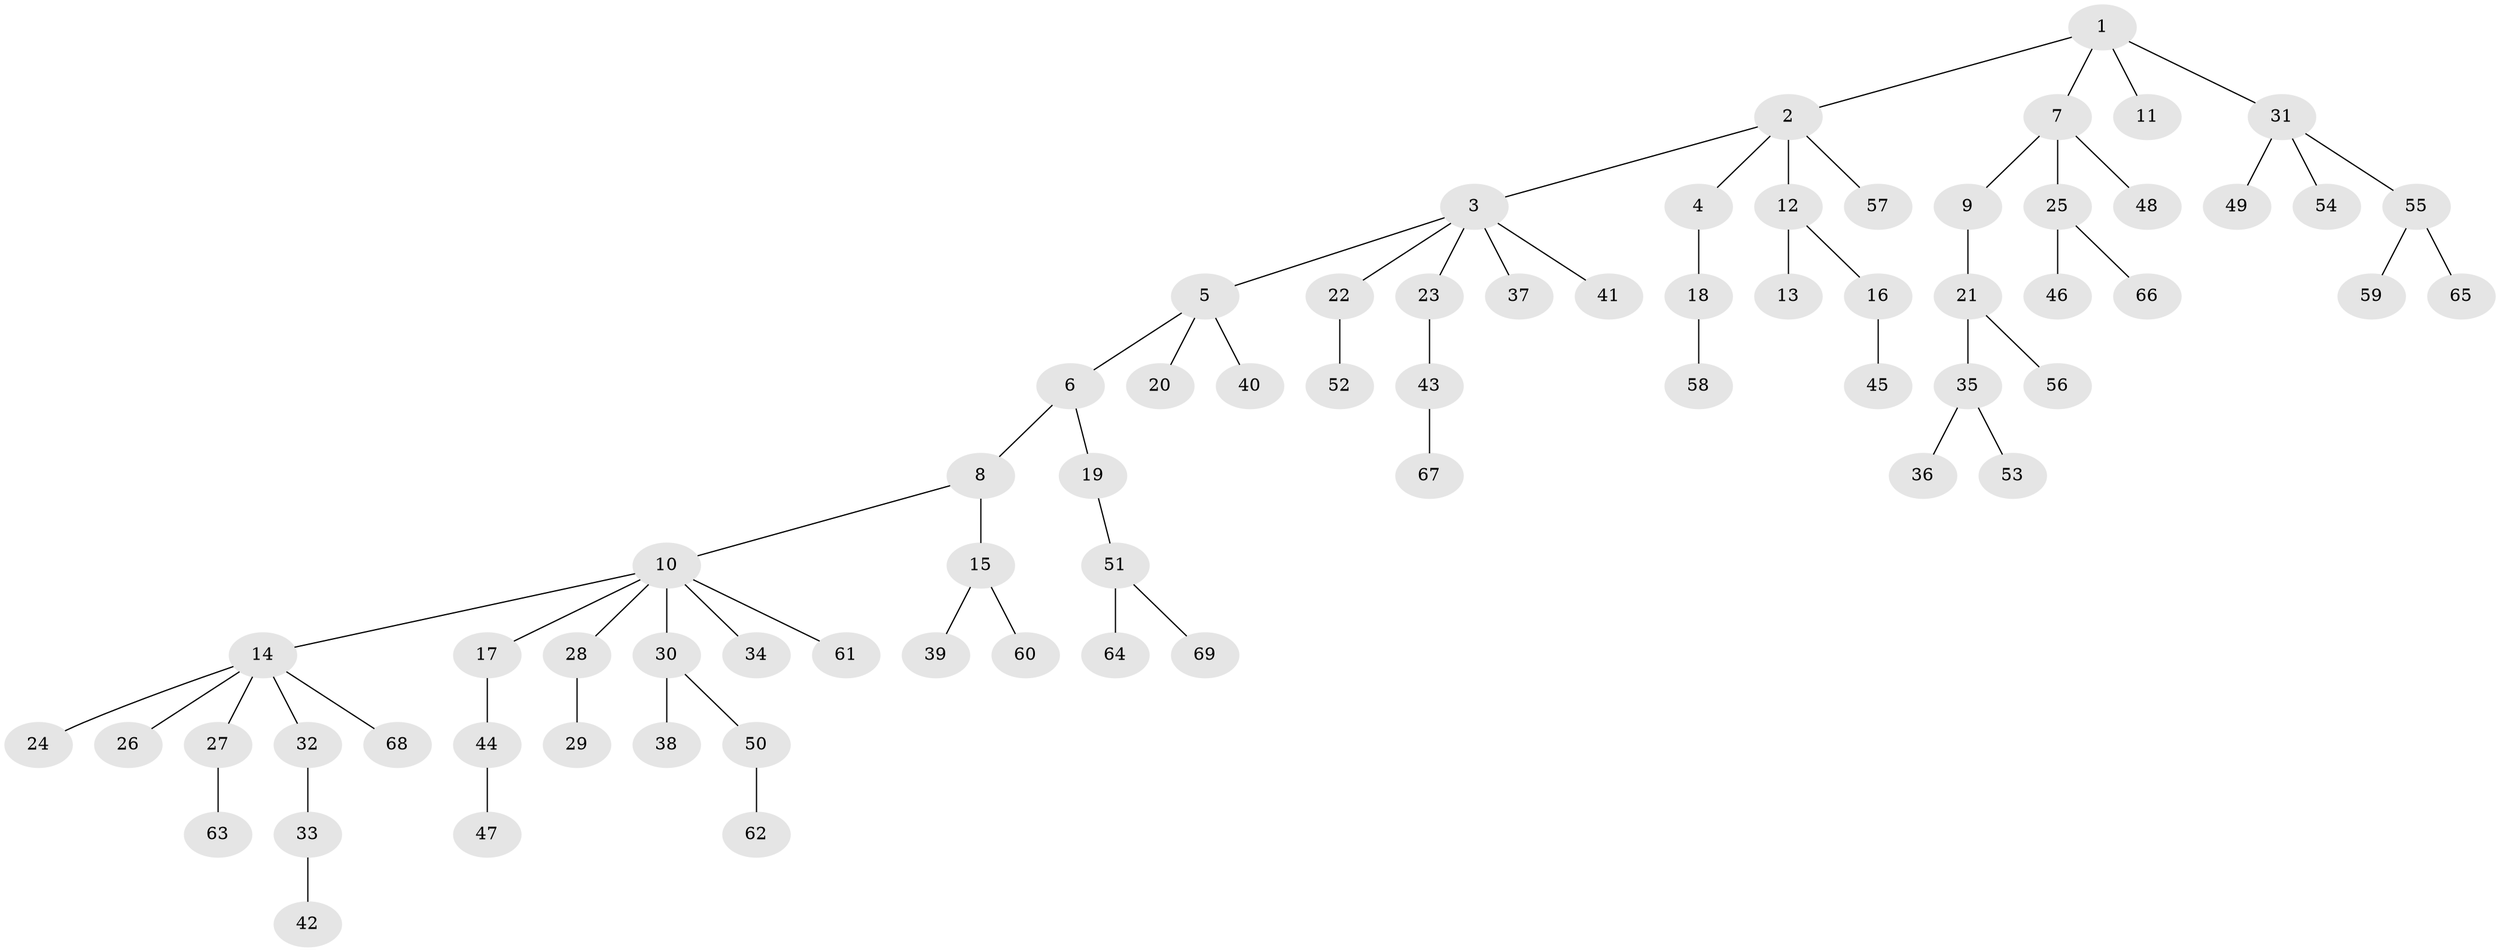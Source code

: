 // Generated by graph-tools (version 1.1) at 2025/50/03/09/25 03:50:25]
// undirected, 69 vertices, 68 edges
graph export_dot {
graph [start="1"]
  node [color=gray90,style=filled];
  1;
  2;
  3;
  4;
  5;
  6;
  7;
  8;
  9;
  10;
  11;
  12;
  13;
  14;
  15;
  16;
  17;
  18;
  19;
  20;
  21;
  22;
  23;
  24;
  25;
  26;
  27;
  28;
  29;
  30;
  31;
  32;
  33;
  34;
  35;
  36;
  37;
  38;
  39;
  40;
  41;
  42;
  43;
  44;
  45;
  46;
  47;
  48;
  49;
  50;
  51;
  52;
  53;
  54;
  55;
  56;
  57;
  58;
  59;
  60;
  61;
  62;
  63;
  64;
  65;
  66;
  67;
  68;
  69;
  1 -- 2;
  1 -- 7;
  1 -- 11;
  1 -- 31;
  2 -- 3;
  2 -- 4;
  2 -- 12;
  2 -- 57;
  3 -- 5;
  3 -- 22;
  3 -- 23;
  3 -- 37;
  3 -- 41;
  4 -- 18;
  5 -- 6;
  5 -- 20;
  5 -- 40;
  6 -- 8;
  6 -- 19;
  7 -- 9;
  7 -- 25;
  7 -- 48;
  8 -- 10;
  8 -- 15;
  9 -- 21;
  10 -- 14;
  10 -- 17;
  10 -- 28;
  10 -- 30;
  10 -- 34;
  10 -- 61;
  12 -- 13;
  12 -- 16;
  14 -- 24;
  14 -- 26;
  14 -- 27;
  14 -- 32;
  14 -- 68;
  15 -- 39;
  15 -- 60;
  16 -- 45;
  17 -- 44;
  18 -- 58;
  19 -- 51;
  21 -- 35;
  21 -- 56;
  22 -- 52;
  23 -- 43;
  25 -- 46;
  25 -- 66;
  27 -- 63;
  28 -- 29;
  30 -- 38;
  30 -- 50;
  31 -- 49;
  31 -- 54;
  31 -- 55;
  32 -- 33;
  33 -- 42;
  35 -- 36;
  35 -- 53;
  43 -- 67;
  44 -- 47;
  50 -- 62;
  51 -- 64;
  51 -- 69;
  55 -- 59;
  55 -- 65;
}
